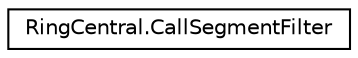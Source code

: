 digraph "Graphical Class Hierarchy"
{
 // LATEX_PDF_SIZE
  edge [fontname="Helvetica",fontsize="10",labelfontname="Helvetica",labelfontsize="10"];
  node [fontname="Helvetica",fontsize="10",shape=record];
  rankdir="LR";
  Node0 [label="RingCentral.CallSegmentFilter",height=0.2,width=0.4,color="black", fillcolor="white", style="filled",URL="$classRingCentral_1_1CallSegmentFilter.html",tooltip=" "];
}
